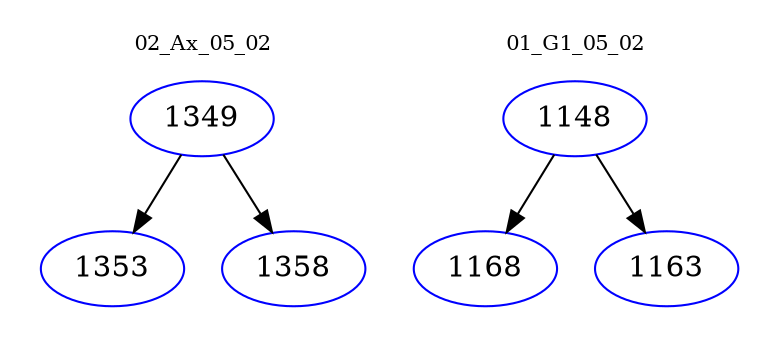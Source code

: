 digraph{
subgraph cluster_0 {
color = white
label = "02_Ax_05_02";
fontsize=10;
T0_1349 [label="1349", color="blue"]
T0_1349 -> T0_1353 [color="black"]
T0_1353 [label="1353", color="blue"]
T0_1349 -> T0_1358 [color="black"]
T0_1358 [label="1358", color="blue"]
}
subgraph cluster_1 {
color = white
label = "01_G1_05_02";
fontsize=10;
T1_1148 [label="1148", color="blue"]
T1_1148 -> T1_1168 [color="black"]
T1_1168 [label="1168", color="blue"]
T1_1148 -> T1_1163 [color="black"]
T1_1163 [label="1163", color="blue"]
}
}
